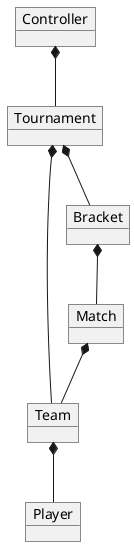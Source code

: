 @startuml
object Tournament
object Controller
object Team
object Match
object Bracket
object Player

Controller *-- Tournament
Tournament *-- Bracket
Tournament *-- Team
Team *-- Player

Bracket *-- Match
Match *-- Team



@enduml